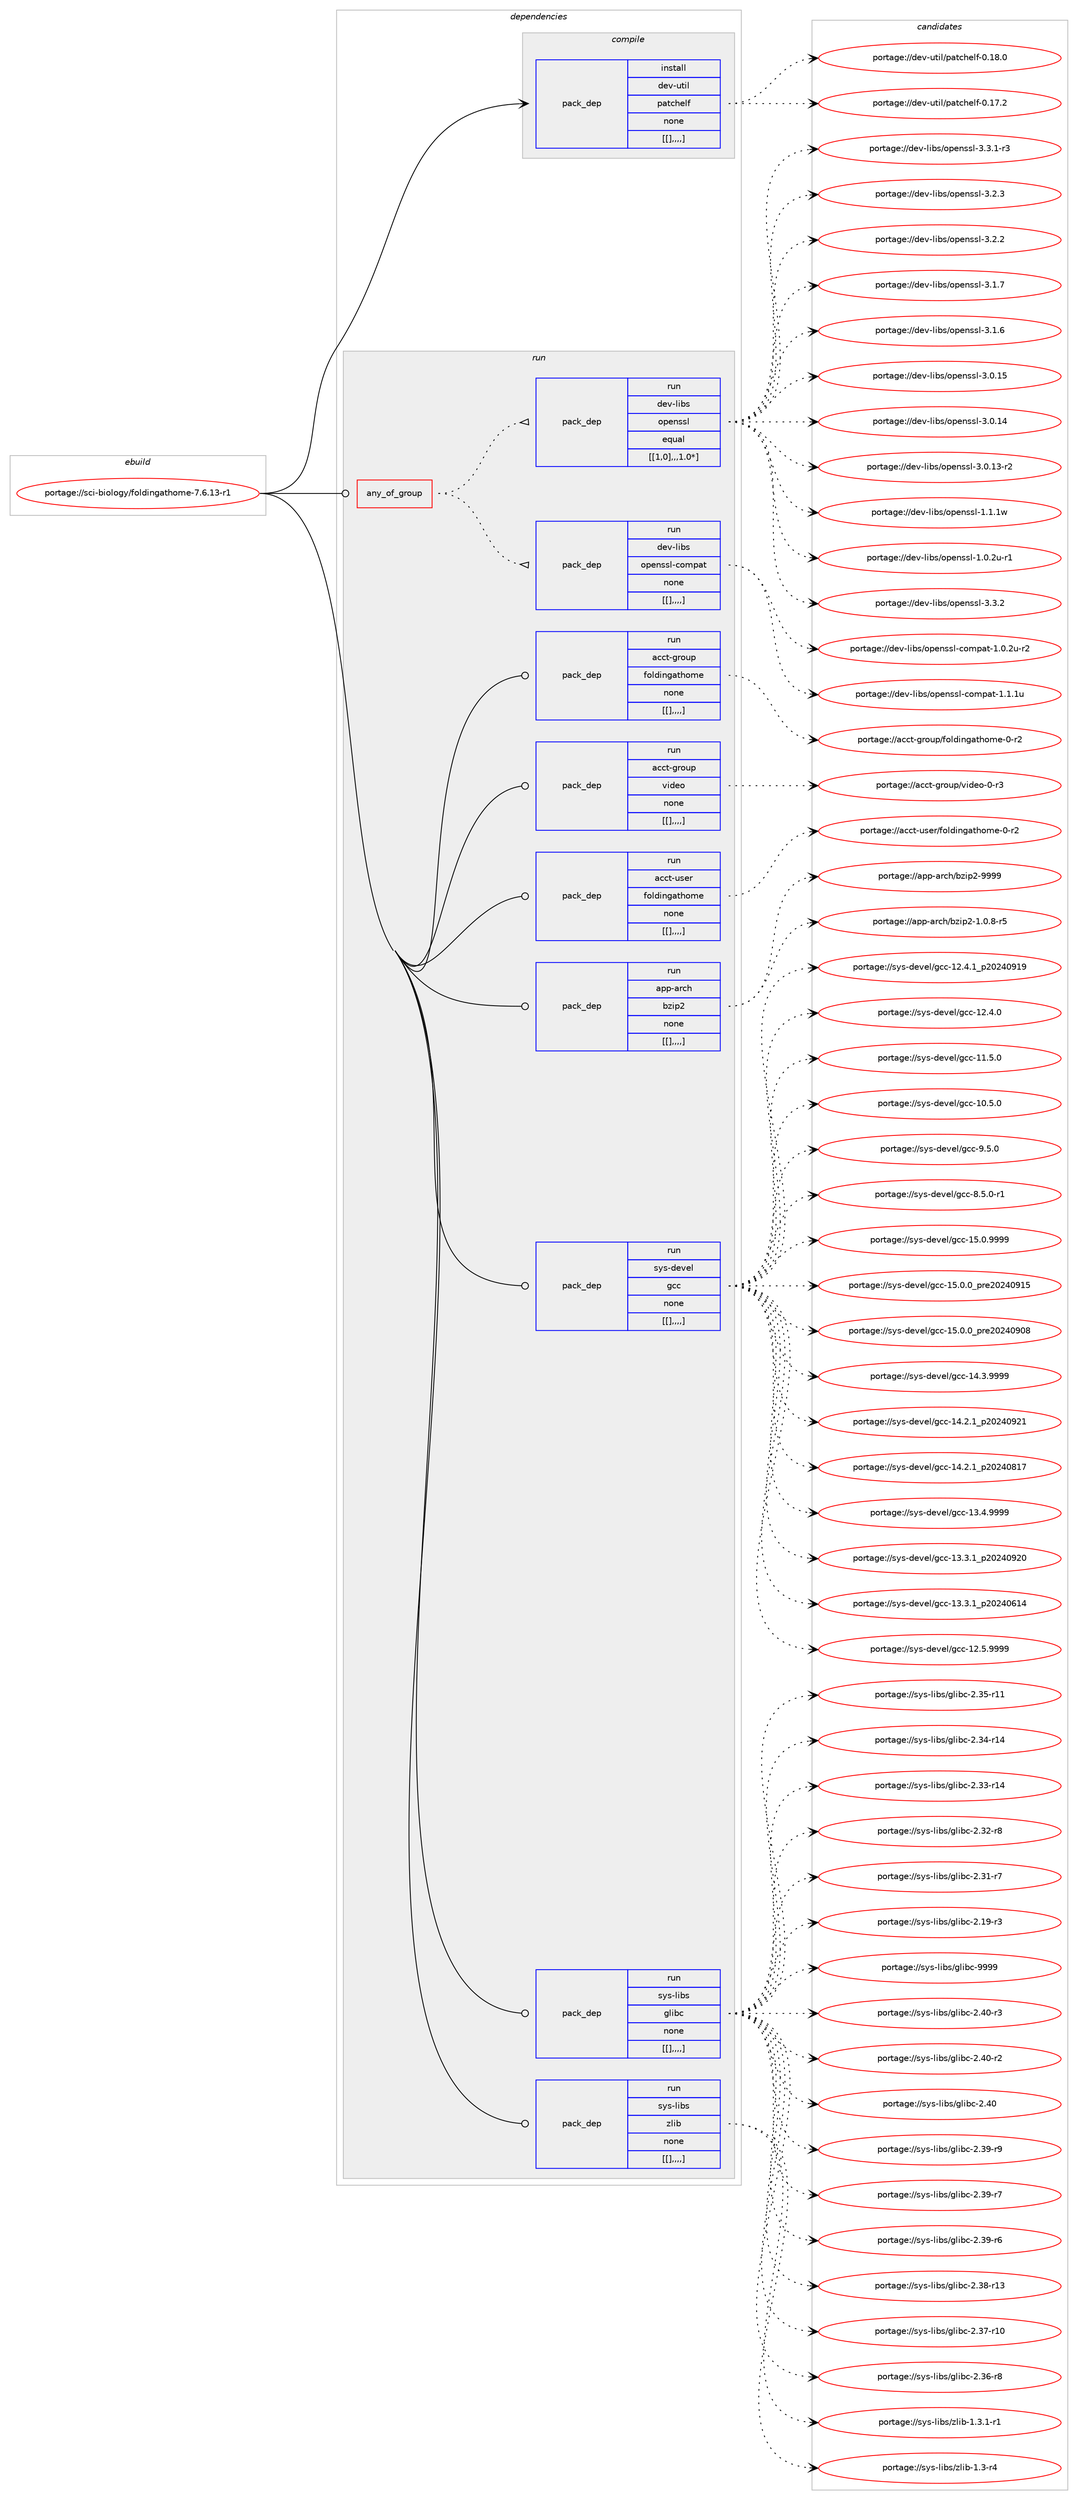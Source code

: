 digraph prolog {

# *************
# Graph options
# *************

newrank=true;
concentrate=true;
compound=true;
graph [rankdir=LR,fontname=Helvetica,fontsize=10,ranksep=1.5];#, ranksep=2.5, nodesep=0.2];
edge  [arrowhead=vee];
node  [fontname=Helvetica,fontsize=10];

# **********
# The ebuild
# **********

subgraph cluster_leftcol {
color=gray;
label=<<i>ebuild</i>>;
id [label="portage://sci-biology/foldingathome-7.6.13-r1", color=red, width=4, href="../sci-biology/foldingathome-7.6.13-r1.svg"];
}

# ****************
# The dependencies
# ****************

subgraph cluster_midcol {
color=gray;
label=<<i>dependencies</i>>;
subgraph cluster_compile {
fillcolor="#eeeeee";
style=filled;
label=<<i>compile</i>>;
subgraph pack292085 {
dependency402491 [label=<<TABLE BORDER="0" CELLBORDER="1" CELLSPACING="0" CELLPADDING="4" WIDTH="220"><TR><TD ROWSPAN="6" CELLPADDING="30">pack_dep</TD></TR><TR><TD WIDTH="110">install</TD></TR><TR><TD>dev-util</TD></TR><TR><TD>patchelf</TD></TR><TR><TD>none</TD></TR><TR><TD>[[],,,,]</TD></TR></TABLE>>, shape=none, color=blue];
}
id:e -> dependency402491:w [weight=20,style="solid",arrowhead="vee"];
}
subgraph cluster_compileandrun {
fillcolor="#eeeeee";
style=filled;
label=<<i>compile and run</i>>;
}
subgraph cluster_run {
fillcolor="#eeeeee";
style=filled;
label=<<i>run</i>>;
subgraph any2652 {
dependency402492 [label=<<TABLE BORDER="0" CELLBORDER="1" CELLSPACING="0" CELLPADDING="4"><TR><TD CELLPADDING="10">any_of_group</TD></TR></TABLE>>, shape=none, color=red];subgraph pack292086 {
dependency402493 [label=<<TABLE BORDER="0" CELLBORDER="1" CELLSPACING="0" CELLPADDING="4" WIDTH="220"><TR><TD ROWSPAN="6" CELLPADDING="30">pack_dep</TD></TR><TR><TD WIDTH="110">run</TD></TR><TR><TD>dev-libs</TD></TR><TR><TD>openssl-compat</TD></TR><TR><TD>none</TD></TR><TR><TD>[[],,,,]</TD></TR></TABLE>>, shape=none, color=blue];
}
dependency402492:e -> dependency402493:w [weight=20,style="dotted",arrowhead="oinv"];
subgraph pack292087 {
dependency402494 [label=<<TABLE BORDER="0" CELLBORDER="1" CELLSPACING="0" CELLPADDING="4" WIDTH="220"><TR><TD ROWSPAN="6" CELLPADDING="30">pack_dep</TD></TR><TR><TD WIDTH="110">run</TD></TR><TR><TD>dev-libs</TD></TR><TR><TD>openssl</TD></TR><TR><TD>equal</TD></TR><TR><TD>[[1,0],,,1.0*]</TD></TR></TABLE>>, shape=none, color=blue];
}
dependency402492:e -> dependency402494:w [weight=20,style="dotted",arrowhead="oinv"];
}
id:e -> dependency402492:w [weight=20,style="solid",arrowhead="odot"];
subgraph pack292088 {
dependency402495 [label=<<TABLE BORDER="0" CELLBORDER="1" CELLSPACING="0" CELLPADDING="4" WIDTH="220"><TR><TD ROWSPAN="6" CELLPADDING="30">pack_dep</TD></TR><TR><TD WIDTH="110">run</TD></TR><TR><TD>acct-group</TD></TR><TR><TD>foldingathome</TD></TR><TR><TD>none</TD></TR><TR><TD>[[],,,,]</TD></TR></TABLE>>, shape=none, color=blue];
}
id:e -> dependency402495:w [weight=20,style="solid",arrowhead="odot"];
subgraph pack292089 {
dependency402496 [label=<<TABLE BORDER="0" CELLBORDER="1" CELLSPACING="0" CELLPADDING="4" WIDTH="220"><TR><TD ROWSPAN="6" CELLPADDING="30">pack_dep</TD></TR><TR><TD WIDTH="110">run</TD></TR><TR><TD>acct-group</TD></TR><TR><TD>video</TD></TR><TR><TD>none</TD></TR><TR><TD>[[],,,,]</TD></TR></TABLE>>, shape=none, color=blue];
}
id:e -> dependency402496:w [weight=20,style="solid",arrowhead="odot"];
subgraph pack292090 {
dependency402497 [label=<<TABLE BORDER="0" CELLBORDER="1" CELLSPACING="0" CELLPADDING="4" WIDTH="220"><TR><TD ROWSPAN="6" CELLPADDING="30">pack_dep</TD></TR><TR><TD WIDTH="110">run</TD></TR><TR><TD>acct-user</TD></TR><TR><TD>foldingathome</TD></TR><TR><TD>none</TD></TR><TR><TD>[[],,,,]</TD></TR></TABLE>>, shape=none, color=blue];
}
id:e -> dependency402497:w [weight=20,style="solid",arrowhead="odot"];
subgraph pack292091 {
dependency402498 [label=<<TABLE BORDER="0" CELLBORDER="1" CELLSPACING="0" CELLPADDING="4" WIDTH="220"><TR><TD ROWSPAN="6" CELLPADDING="30">pack_dep</TD></TR><TR><TD WIDTH="110">run</TD></TR><TR><TD>app-arch</TD></TR><TR><TD>bzip2</TD></TR><TR><TD>none</TD></TR><TR><TD>[[],,,,]</TD></TR></TABLE>>, shape=none, color=blue];
}
id:e -> dependency402498:w [weight=20,style="solid",arrowhead="odot"];
subgraph pack292092 {
dependency402499 [label=<<TABLE BORDER="0" CELLBORDER="1" CELLSPACING="0" CELLPADDING="4" WIDTH="220"><TR><TD ROWSPAN="6" CELLPADDING="30">pack_dep</TD></TR><TR><TD WIDTH="110">run</TD></TR><TR><TD>sys-devel</TD></TR><TR><TD>gcc</TD></TR><TR><TD>none</TD></TR><TR><TD>[[],,,,]</TD></TR></TABLE>>, shape=none, color=blue];
}
id:e -> dependency402499:w [weight=20,style="solid",arrowhead="odot"];
subgraph pack292093 {
dependency402500 [label=<<TABLE BORDER="0" CELLBORDER="1" CELLSPACING="0" CELLPADDING="4" WIDTH="220"><TR><TD ROWSPAN="6" CELLPADDING="30">pack_dep</TD></TR><TR><TD WIDTH="110">run</TD></TR><TR><TD>sys-libs</TD></TR><TR><TD>glibc</TD></TR><TR><TD>none</TD></TR><TR><TD>[[],,,,]</TD></TR></TABLE>>, shape=none, color=blue];
}
id:e -> dependency402500:w [weight=20,style="solid",arrowhead="odot"];
subgraph pack292094 {
dependency402501 [label=<<TABLE BORDER="0" CELLBORDER="1" CELLSPACING="0" CELLPADDING="4" WIDTH="220"><TR><TD ROWSPAN="6" CELLPADDING="30">pack_dep</TD></TR><TR><TD WIDTH="110">run</TD></TR><TR><TD>sys-libs</TD></TR><TR><TD>zlib</TD></TR><TR><TD>none</TD></TR><TR><TD>[[],,,,]</TD></TR></TABLE>>, shape=none, color=blue];
}
id:e -> dependency402501:w [weight=20,style="solid",arrowhead="odot"];
}
}

# **************
# The candidates
# **************

subgraph cluster_choices {
rank=same;
color=gray;
label=<<i>candidates</i>>;

subgraph choice292085 {
color=black;
nodesep=1;
choice1001011184511711610510847112971169910410110810245484649564648 [label="portage://dev-util/patchelf-0.18.0", color=red, width=4,href="../dev-util/patchelf-0.18.0.svg"];
choice1001011184511711610510847112971169910410110810245484649554650 [label="portage://dev-util/patchelf-0.17.2", color=red, width=4,href="../dev-util/patchelf-0.17.2.svg"];
dependency402491:e -> choice1001011184511711610510847112971169910410110810245484649564648:w [style=dotted,weight="100"];
dependency402491:e -> choice1001011184511711610510847112971169910410110810245484649554650:w [style=dotted,weight="100"];
}
subgraph choice292086 {
color=black;
nodesep=1;
choice100101118451081059811547111112101110115115108459911110911297116454946494649117 [label="portage://dev-libs/openssl-compat-1.1.1u", color=red, width=4,href="../dev-libs/openssl-compat-1.1.1u.svg"];
choice1001011184510810598115471111121011101151151084599111109112971164549464846501174511450 [label="portage://dev-libs/openssl-compat-1.0.2u-r2", color=red, width=4,href="../dev-libs/openssl-compat-1.0.2u-r2.svg"];
dependency402493:e -> choice100101118451081059811547111112101110115115108459911110911297116454946494649117:w [style=dotted,weight="100"];
dependency402493:e -> choice1001011184510810598115471111121011101151151084599111109112971164549464846501174511450:w [style=dotted,weight="100"];
}
subgraph choice292087 {
color=black;
nodesep=1;
choice100101118451081059811547111112101110115115108455146514650 [label="portage://dev-libs/openssl-3.3.2", color=red, width=4,href="../dev-libs/openssl-3.3.2.svg"];
choice1001011184510810598115471111121011101151151084551465146494511451 [label="portage://dev-libs/openssl-3.3.1-r3", color=red, width=4,href="../dev-libs/openssl-3.3.1-r3.svg"];
choice100101118451081059811547111112101110115115108455146504651 [label="portage://dev-libs/openssl-3.2.3", color=red, width=4,href="../dev-libs/openssl-3.2.3.svg"];
choice100101118451081059811547111112101110115115108455146504650 [label="portage://dev-libs/openssl-3.2.2", color=red, width=4,href="../dev-libs/openssl-3.2.2.svg"];
choice100101118451081059811547111112101110115115108455146494655 [label="portage://dev-libs/openssl-3.1.7", color=red, width=4,href="../dev-libs/openssl-3.1.7.svg"];
choice100101118451081059811547111112101110115115108455146494654 [label="portage://dev-libs/openssl-3.1.6", color=red, width=4,href="../dev-libs/openssl-3.1.6.svg"];
choice10010111845108105981154711111210111011511510845514648464953 [label="portage://dev-libs/openssl-3.0.15", color=red, width=4,href="../dev-libs/openssl-3.0.15.svg"];
choice10010111845108105981154711111210111011511510845514648464952 [label="portage://dev-libs/openssl-3.0.14", color=red, width=4,href="../dev-libs/openssl-3.0.14.svg"];
choice100101118451081059811547111112101110115115108455146484649514511450 [label="portage://dev-libs/openssl-3.0.13-r2", color=red, width=4,href="../dev-libs/openssl-3.0.13-r2.svg"];
choice100101118451081059811547111112101110115115108454946494649119 [label="portage://dev-libs/openssl-1.1.1w", color=red, width=4,href="../dev-libs/openssl-1.1.1w.svg"];
choice1001011184510810598115471111121011101151151084549464846501174511449 [label="portage://dev-libs/openssl-1.0.2u-r1", color=red, width=4,href="../dev-libs/openssl-1.0.2u-r1.svg"];
dependency402494:e -> choice100101118451081059811547111112101110115115108455146514650:w [style=dotted,weight="100"];
dependency402494:e -> choice1001011184510810598115471111121011101151151084551465146494511451:w [style=dotted,weight="100"];
dependency402494:e -> choice100101118451081059811547111112101110115115108455146504651:w [style=dotted,weight="100"];
dependency402494:e -> choice100101118451081059811547111112101110115115108455146504650:w [style=dotted,weight="100"];
dependency402494:e -> choice100101118451081059811547111112101110115115108455146494655:w [style=dotted,weight="100"];
dependency402494:e -> choice100101118451081059811547111112101110115115108455146494654:w [style=dotted,weight="100"];
dependency402494:e -> choice10010111845108105981154711111210111011511510845514648464953:w [style=dotted,weight="100"];
dependency402494:e -> choice10010111845108105981154711111210111011511510845514648464952:w [style=dotted,weight="100"];
dependency402494:e -> choice100101118451081059811547111112101110115115108455146484649514511450:w [style=dotted,weight="100"];
dependency402494:e -> choice100101118451081059811547111112101110115115108454946494649119:w [style=dotted,weight="100"];
dependency402494:e -> choice1001011184510810598115471111121011101151151084549464846501174511449:w [style=dotted,weight="100"];
}
subgraph choice292088 {
color=black;
nodesep=1;
choice97999911645103114111117112471021111081001051101039711610411110910145484511450 [label="portage://acct-group/foldingathome-0-r2", color=red, width=4,href="../acct-group/foldingathome-0-r2.svg"];
dependency402495:e -> choice97999911645103114111117112471021111081001051101039711610411110910145484511450:w [style=dotted,weight="100"];
}
subgraph choice292089 {
color=black;
nodesep=1;
choice979999116451031141111171124711810510010111145484511451 [label="portage://acct-group/video-0-r3", color=red, width=4,href="../acct-group/video-0-r3.svg"];
dependency402496:e -> choice979999116451031141111171124711810510010111145484511451:w [style=dotted,weight="100"];
}
subgraph choice292090 {
color=black;
nodesep=1;
choice97999911645117115101114471021111081001051101039711610411110910145484511450 [label="portage://acct-user/foldingathome-0-r2", color=red, width=4,href="../acct-user/foldingathome-0-r2.svg"];
dependency402497:e -> choice97999911645117115101114471021111081001051101039711610411110910145484511450:w [style=dotted,weight="100"];
}
subgraph choice292091 {
color=black;
nodesep=1;
choice971121124597114991044798122105112504557575757 [label="portage://app-arch/bzip2-9999", color=red, width=4,href="../app-arch/bzip2-9999.svg"];
choice971121124597114991044798122105112504549464846564511453 [label="portage://app-arch/bzip2-1.0.8-r5", color=red, width=4,href="../app-arch/bzip2-1.0.8-r5.svg"];
dependency402498:e -> choice971121124597114991044798122105112504557575757:w [style=dotted,weight="100"];
dependency402498:e -> choice971121124597114991044798122105112504549464846564511453:w [style=dotted,weight="100"];
}
subgraph choice292092 {
color=black;
nodesep=1;
choice1151211154510010111810110847103999945495346484657575757 [label="portage://sys-devel/gcc-15.0.9999", color=red, width=4,href="../sys-devel/gcc-15.0.9999.svg"];
choice1151211154510010111810110847103999945495346484648951121141015048505248574953 [label="portage://sys-devel/gcc-15.0.0_pre20240915", color=red, width=4,href="../sys-devel/gcc-15.0.0_pre20240915.svg"];
choice1151211154510010111810110847103999945495346484648951121141015048505248574856 [label="portage://sys-devel/gcc-15.0.0_pre20240908", color=red, width=4,href="../sys-devel/gcc-15.0.0_pre20240908.svg"];
choice1151211154510010111810110847103999945495246514657575757 [label="portage://sys-devel/gcc-14.3.9999", color=red, width=4,href="../sys-devel/gcc-14.3.9999.svg"];
choice1151211154510010111810110847103999945495246504649951125048505248575049 [label="portage://sys-devel/gcc-14.2.1_p20240921", color=red, width=4,href="../sys-devel/gcc-14.2.1_p20240921.svg"];
choice1151211154510010111810110847103999945495246504649951125048505248564955 [label="portage://sys-devel/gcc-14.2.1_p20240817", color=red, width=4,href="../sys-devel/gcc-14.2.1_p20240817.svg"];
choice1151211154510010111810110847103999945495146524657575757 [label="portage://sys-devel/gcc-13.4.9999", color=red, width=4,href="../sys-devel/gcc-13.4.9999.svg"];
choice1151211154510010111810110847103999945495146514649951125048505248575048 [label="portage://sys-devel/gcc-13.3.1_p20240920", color=red, width=4,href="../sys-devel/gcc-13.3.1_p20240920.svg"];
choice1151211154510010111810110847103999945495146514649951125048505248544952 [label="portage://sys-devel/gcc-13.3.1_p20240614", color=red, width=4,href="../sys-devel/gcc-13.3.1_p20240614.svg"];
choice1151211154510010111810110847103999945495046534657575757 [label="portage://sys-devel/gcc-12.5.9999", color=red, width=4,href="../sys-devel/gcc-12.5.9999.svg"];
choice1151211154510010111810110847103999945495046524649951125048505248574957 [label="portage://sys-devel/gcc-12.4.1_p20240919", color=red, width=4,href="../sys-devel/gcc-12.4.1_p20240919.svg"];
choice1151211154510010111810110847103999945495046524648 [label="portage://sys-devel/gcc-12.4.0", color=red, width=4,href="../sys-devel/gcc-12.4.0.svg"];
choice1151211154510010111810110847103999945494946534648 [label="portage://sys-devel/gcc-11.5.0", color=red, width=4,href="../sys-devel/gcc-11.5.0.svg"];
choice1151211154510010111810110847103999945494846534648 [label="portage://sys-devel/gcc-10.5.0", color=red, width=4,href="../sys-devel/gcc-10.5.0.svg"];
choice11512111545100101118101108471039999455746534648 [label="portage://sys-devel/gcc-9.5.0", color=red, width=4,href="../sys-devel/gcc-9.5.0.svg"];
choice115121115451001011181011084710399994556465346484511449 [label="portage://sys-devel/gcc-8.5.0-r1", color=red, width=4,href="../sys-devel/gcc-8.5.0-r1.svg"];
dependency402499:e -> choice1151211154510010111810110847103999945495346484657575757:w [style=dotted,weight="100"];
dependency402499:e -> choice1151211154510010111810110847103999945495346484648951121141015048505248574953:w [style=dotted,weight="100"];
dependency402499:e -> choice1151211154510010111810110847103999945495346484648951121141015048505248574856:w [style=dotted,weight="100"];
dependency402499:e -> choice1151211154510010111810110847103999945495246514657575757:w [style=dotted,weight="100"];
dependency402499:e -> choice1151211154510010111810110847103999945495246504649951125048505248575049:w [style=dotted,weight="100"];
dependency402499:e -> choice1151211154510010111810110847103999945495246504649951125048505248564955:w [style=dotted,weight="100"];
dependency402499:e -> choice1151211154510010111810110847103999945495146524657575757:w [style=dotted,weight="100"];
dependency402499:e -> choice1151211154510010111810110847103999945495146514649951125048505248575048:w [style=dotted,weight="100"];
dependency402499:e -> choice1151211154510010111810110847103999945495146514649951125048505248544952:w [style=dotted,weight="100"];
dependency402499:e -> choice1151211154510010111810110847103999945495046534657575757:w [style=dotted,weight="100"];
dependency402499:e -> choice1151211154510010111810110847103999945495046524649951125048505248574957:w [style=dotted,weight="100"];
dependency402499:e -> choice1151211154510010111810110847103999945495046524648:w [style=dotted,weight="100"];
dependency402499:e -> choice1151211154510010111810110847103999945494946534648:w [style=dotted,weight="100"];
dependency402499:e -> choice1151211154510010111810110847103999945494846534648:w [style=dotted,weight="100"];
dependency402499:e -> choice11512111545100101118101108471039999455746534648:w [style=dotted,weight="100"];
dependency402499:e -> choice115121115451001011181011084710399994556465346484511449:w [style=dotted,weight="100"];
}
subgraph choice292093 {
color=black;
nodesep=1;
choice11512111545108105981154710310810598994557575757 [label="portage://sys-libs/glibc-9999", color=red, width=4,href="../sys-libs/glibc-9999.svg"];
choice115121115451081059811547103108105989945504652484511451 [label="portage://sys-libs/glibc-2.40-r3", color=red, width=4,href="../sys-libs/glibc-2.40-r3.svg"];
choice115121115451081059811547103108105989945504652484511450 [label="portage://sys-libs/glibc-2.40-r2", color=red, width=4,href="../sys-libs/glibc-2.40-r2.svg"];
choice11512111545108105981154710310810598994550465248 [label="portage://sys-libs/glibc-2.40", color=red, width=4,href="../sys-libs/glibc-2.40.svg"];
choice115121115451081059811547103108105989945504651574511457 [label="portage://sys-libs/glibc-2.39-r9", color=red, width=4,href="../sys-libs/glibc-2.39-r9.svg"];
choice115121115451081059811547103108105989945504651574511455 [label="portage://sys-libs/glibc-2.39-r7", color=red, width=4,href="../sys-libs/glibc-2.39-r7.svg"];
choice115121115451081059811547103108105989945504651574511454 [label="portage://sys-libs/glibc-2.39-r6", color=red, width=4,href="../sys-libs/glibc-2.39-r6.svg"];
choice11512111545108105981154710310810598994550465156451144951 [label="portage://sys-libs/glibc-2.38-r13", color=red, width=4,href="../sys-libs/glibc-2.38-r13.svg"];
choice11512111545108105981154710310810598994550465155451144948 [label="portage://sys-libs/glibc-2.37-r10", color=red, width=4,href="../sys-libs/glibc-2.37-r10.svg"];
choice115121115451081059811547103108105989945504651544511456 [label="portage://sys-libs/glibc-2.36-r8", color=red, width=4,href="../sys-libs/glibc-2.36-r8.svg"];
choice11512111545108105981154710310810598994550465153451144949 [label="portage://sys-libs/glibc-2.35-r11", color=red, width=4,href="../sys-libs/glibc-2.35-r11.svg"];
choice11512111545108105981154710310810598994550465152451144952 [label="portage://sys-libs/glibc-2.34-r14", color=red, width=4,href="../sys-libs/glibc-2.34-r14.svg"];
choice11512111545108105981154710310810598994550465151451144952 [label="portage://sys-libs/glibc-2.33-r14", color=red, width=4,href="../sys-libs/glibc-2.33-r14.svg"];
choice115121115451081059811547103108105989945504651504511456 [label="portage://sys-libs/glibc-2.32-r8", color=red, width=4,href="../sys-libs/glibc-2.32-r8.svg"];
choice115121115451081059811547103108105989945504651494511455 [label="portage://sys-libs/glibc-2.31-r7", color=red, width=4,href="../sys-libs/glibc-2.31-r7.svg"];
choice115121115451081059811547103108105989945504649574511451 [label="portage://sys-libs/glibc-2.19-r3", color=red, width=4,href="../sys-libs/glibc-2.19-r3.svg"];
dependency402500:e -> choice11512111545108105981154710310810598994557575757:w [style=dotted,weight="100"];
dependency402500:e -> choice115121115451081059811547103108105989945504652484511451:w [style=dotted,weight="100"];
dependency402500:e -> choice115121115451081059811547103108105989945504652484511450:w [style=dotted,weight="100"];
dependency402500:e -> choice11512111545108105981154710310810598994550465248:w [style=dotted,weight="100"];
dependency402500:e -> choice115121115451081059811547103108105989945504651574511457:w [style=dotted,weight="100"];
dependency402500:e -> choice115121115451081059811547103108105989945504651574511455:w [style=dotted,weight="100"];
dependency402500:e -> choice115121115451081059811547103108105989945504651574511454:w [style=dotted,weight="100"];
dependency402500:e -> choice11512111545108105981154710310810598994550465156451144951:w [style=dotted,weight="100"];
dependency402500:e -> choice11512111545108105981154710310810598994550465155451144948:w [style=dotted,weight="100"];
dependency402500:e -> choice115121115451081059811547103108105989945504651544511456:w [style=dotted,weight="100"];
dependency402500:e -> choice11512111545108105981154710310810598994550465153451144949:w [style=dotted,weight="100"];
dependency402500:e -> choice11512111545108105981154710310810598994550465152451144952:w [style=dotted,weight="100"];
dependency402500:e -> choice11512111545108105981154710310810598994550465151451144952:w [style=dotted,weight="100"];
dependency402500:e -> choice115121115451081059811547103108105989945504651504511456:w [style=dotted,weight="100"];
dependency402500:e -> choice115121115451081059811547103108105989945504651494511455:w [style=dotted,weight="100"];
dependency402500:e -> choice115121115451081059811547103108105989945504649574511451:w [style=dotted,weight="100"];
}
subgraph choice292094 {
color=black;
nodesep=1;
choice115121115451081059811547122108105984549465146494511449 [label="portage://sys-libs/zlib-1.3.1-r1", color=red, width=4,href="../sys-libs/zlib-1.3.1-r1.svg"];
choice11512111545108105981154712210810598454946514511452 [label="portage://sys-libs/zlib-1.3-r4", color=red, width=4,href="../sys-libs/zlib-1.3-r4.svg"];
dependency402501:e -> choice115121115451081059811547122108105984549465146494511449:w [style=dotted,weight="100"];
dependency402501:e -> choice11512111545108105981154712210810598454946514511452:w [style=dotted,weight="100"];
}
}

}
